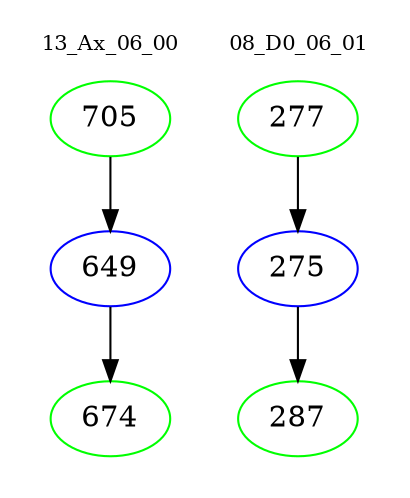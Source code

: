 digraph{
subgraph cluster_0 {
color = white
label = "13_Ax_06_00";
fontsize=10;
T0_705 [label="705", color="green"]
T0_705 -> T0_649 [color="black"]
T0_649 [label="649", color="blue"]
T0_649 -> T0_674 [color="black"]
T0_674 [label="674", color="green"]
}
subgraph cluster_1 {
color = white
label = "08_D0_06_01";
fontsize=10;
T1_277 [label="277", color="green"]
T1_277 -> T1_275 [color="black"]
T1_275 [label="275", color="blue"]
T1_275 -> T1_287 [color="black"]
T1_287 [label="287", color="green"]
}
}
